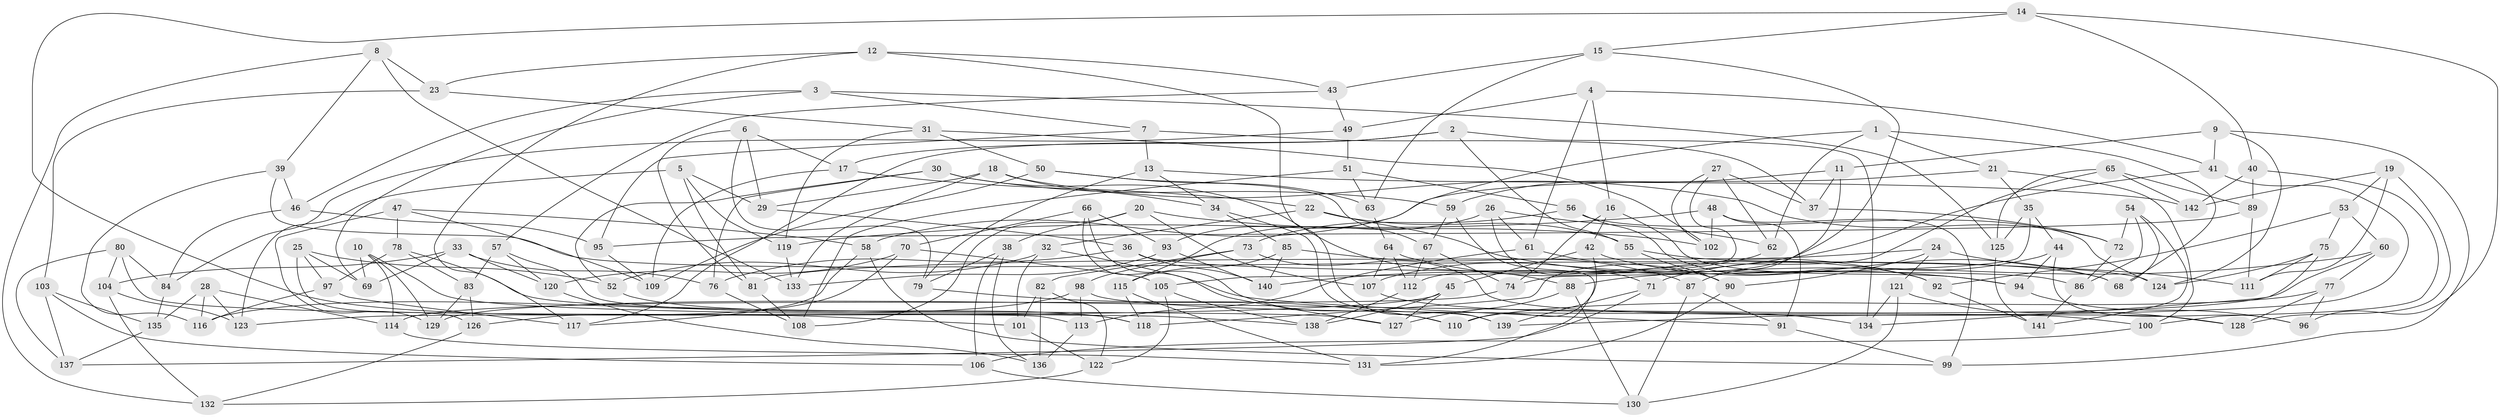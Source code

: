 // coarse degree distribution, {5: 0.10588235294117647, 4: 0.6235294117647059, 8: 0.047058823529411764, 11: 0.011764705882352941, 3: 0.058823529411764705, 9: 0.023529411764705882, 2: 0.011764705882352941, 7: 0.07058823529411765, 6: 0.03529411764705882, 15: 0.011764705882352941}
// Generated by graph-tools (version 1.1) at 2025/03/03/04/25 22:03:35]
// undirected, 142 vertices, 284 edges
graph export_dot {
graph [start="1"]
  node [color=gray90,style=filled];
  1;
  2;
  3;
  4;
  5;
  6;
  7;
  8;
  9;
  10;
  11;
  12;
  13;
  14;
  15;
  16;
  17;
  18;
  19;
  20;
  21;
  22;
  23;
  24;
  25;
  26;
  27;
  28;
  29;
  30;
  31;
  32;
  33;
  34;
  35;
  36;
  37;
  38;
  39;
  40;
  41;
  42;
  43;
  44;
  45;
  46;
  47;
  48;
  49;
  50;
  51;
  52;
  53;
  54;
  55;
  56;
  57;
  58;
  59;
  60;
  61;
  62;
  63;
  64;
  65;
  66;
  67;
  68;
  69;
  70;
  71;
  72;
  73;
  74;
  75;
  76;
  77;
  78;
  79;
  80;
  81;
  82;
  83;
  84;
  85;
  86;
  87;
  88;
  89;
  90;
  91;
  92;
  93;
  94;
  95;
  96;
  97;
  98;
  99;
  100;
  101;
  102;
  103;
  104;
  105;
  106;
  107;
  108;
  109;
  110;
  111;
  112;
  113;
  114;
  115;
  116;
  117;
  118;
  119;
  120;
  121;
  122;
  123;
  124;
  125;
  126;
  127;
  128;
  129;
  130;
  131;
  132;
  133;
  134;
  135;
  136;
  137;
  138;
  139;
  140;
  141;
  142;
  1 -- 21;
  1 -- 62;
  1 -- 93;
  1 -- 68;
  2 -- 17;
  2 -- 134;
  2 -- 55;
  2 -- 117;
  3 -- 69;
  3 -- 125;
  3 -- 46;
  3 -- 7;
  4 -- 16;
  4 -- 61;
  4 -- 41;
  4 -- 49;
  5 -- 81;
  5 -- 123;
  5 -- 29;
  5 -- 119;
  6 -- 79;
  6 -- 17;
  6 -- 29;
  6 -- 81;
  7 -- 37;
  7 -- 95;
  7 -- 13;
  8 -- 132;
  8 -- 23;
  8 -- 133;
  8 -- 39;
  9 -- 99;
  9 -- 124;
  9 -- 11;
  9 -- 41;
  10 -- 114;
  10 -- 69;
  10 -- 138;
  10 -- 129;
  11 -- 59;
  11 -- 37;
  11 -- 87;
  12 -- 117;
  12 -- 139;
  12 -- 43;
  12 -- 23;
  13 -- 142;
  13 -- 34;
  13 -- 79;
  14 -- 101;
  14 -- 96;
  14 -- 15;
  14 -- 40;
  15 -- 43;
  15 -- 112;
  15 -- 63;
  16 -- 74;
  16 -- 42;
  16 -- 94;
  17 -- 22;
  17 -- 109;
  18 -- 133;
  18 -- 34;
  18 -- 29;
  18 -- 72;
  19 -- 111;
  19 -- 142;
  19 -- 128;
  19 -- 53;
  20 -- 102;
  20 -- 107;
  20 -- 108;
  20 -- 38;
  21 -- 58;
  21 -- 35;
  21 -- 100;
  22 -- 94;
  22 -- 32;
  22 -- 55;
  23 -- 31;
  23 -- 103;
  24 -- 90;
  24 -- 81;
  24 -- 111;
  24 -- 121;
  25 -- 126;
  25 -- 97;
  25 -- 52;
  25 -- 69;
  26 -- 115;
  26 -- 62;
  26 -- 61;
  26 -- 71;
  27 -- 105;
  27 -- 102;
  27 -- 62;
  27 -- 37;
  28 -- 114;
  28 -- 116;
  28 -- 135;
  28 -- 123;
  29 -- 36;
  30 -- 76;
  30 -- 88;
  30 -- 59;
  30 -- 52;
  31 -- 119;
  31 -- 102;
  31 -- 50;
  32 -- 101;
  32 -- 52;
  32 -- 91;
  33 -- 120;
  33 -- 76;
  33 -- 69;
  33 -- 104;
  34 -- 85;
  34 -- 139;
  35 -- 125;
  35 -- 74;
  35 -- 44;
  36 -- 86;
  36 -- 76;
  36 -- 140;
  37 -- 72;
  38 -- 136;
  38 -- 79;
  38 -- 106;
  39 -- 46;
  39 -- 124;
  39 -- 116;
  40 -- 142;
  40 -- 89;
  40 -- 100;
  41 -- 139;
  41 -- 140;
  42 -- 110;
  42 -- 68;
  42 -- 45;
  43 -- 49;
  43 -- 57;
  44 -- 96;
  44 -- 94;
  44 -- 71;
  45 -- 127;
  45 -- 123;
  45 -- 138;
  46 -- 95;
  46 -- 84;
  47 -- 129;
  47 -- 109;
  47 -- 58;
  47 -- 78;
  48 -- 119;
  48 -- 102;
  48 -- 91;
  48 -- 99;
  49 -- 84;
  49 -- 51;
  50 -- 109;
  50 -- 63;
  50 -- 67;
  51 -- 56;
  51 -- 108;
  51 -- 63;
  52 -- 118;
  53 -- 60;
  53 -- 75;
  53 -- 92;
  54 -- 141;
  54 -- 72;
  54 -- 68;
  54 -- 86;
  55 -- 68;
  55 -- 90;
  56 -- 73;
  56 -- 124;
  56 -- 92;
  57 -- 120;
  57 -- 118;
  57 -- 83;
  58 -- 99;
  58 -- 126;
  59 -- 67;
  59 -- 131;
  60 -- 88;
  60 -- 77;
  60 -- 129;
  61 -- 90;
  61 -- 113;
  62 -- 107;
  63 -- 64;
  64 -- 107;
  64 -- 92;
  64 -- 112;
  65 -- 142;
  65 -- 125;
  65 -- 118;
  65 -- 89;
  66 -- 110;
  66 -- 93;
  66 -- 70;
  66 -- 127;
  67 -- 74;
  67 -- 112;
  70 -- 120;
  70 -- 117;
  70 -- 105;
  71 -- 139;
  71 -- 137;
  72 -- 86;
  73 -- 98;
  73 -- 128;
  73 -- 82;
  74 -- 114;
  75 -- 134;
  75 -- 111;
  75 -- 124;
  76 -- 108;
  77 -- 110;
  77 -- 96;
  77 -- 128;
  78 -- 83;
  78 -- 127;
  78 -- 97;
  79 -- 110;
  80 -- 137;
  80 -- 104;
  80 -- 113;
  80 -- 84;
  81 -- 108;
  82 -- 122;
  82 -- 101;
  82 -- 136;
  83 -- 126;
  83 -- 129;
  84 -- 135;
  85 -- 140;
  85 -- 115;
  85 -- 87;
  86 -- 141;
  87 -- 130;
  87 -- 91;
  88 -- 127;
  88 -- 130;
  89 -- 95;
  89 -- 111;
  90 -- 131;
  91 -- 99;
  92 -- 141;
  93 -- 133;
  93 -- 140;
  94 -- 96;
  95 -- 109;
  97 -- 116;
  97 -- 117;
  98 -- 116;
  98 -- 100;
  98 -- 113;
  100 -- 106;
  101 -- 122;
  103 -- 135;
  103 -- 137;
  103 -- 106;
  104 -- 123;
  104 -- 132;
  105 -- 138;
  105 -- 122;
  106 -- 130;
  107 -- 134;
  112 -- 138;
  113 -- 136;
  114 -- 131;
  115 -- 118;
  115 -- 131;
  119 -- 133;
  120 -- 136;
  121 -- 128;
  121 -- 130;
  121 -- 134;
  122 -- 132;
  125 -- 141;
  126 -- 132;
  135 -- 137;
}
